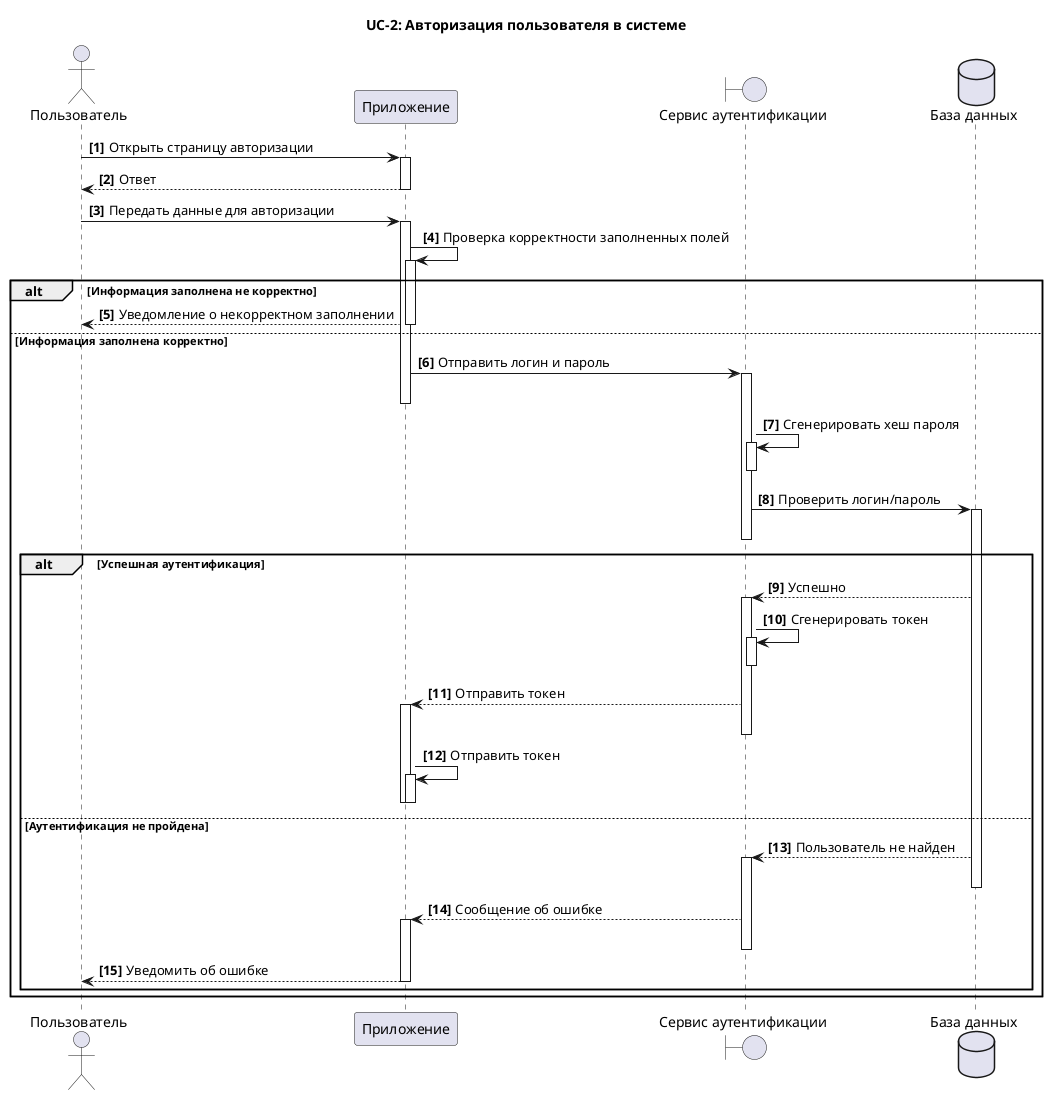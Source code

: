 @startuml
title UC-2: Авторизация пользователя в системе
actor "Пользователь" as U 
participant  "Приложение" as A 
boundary "Сервис аутентификации" as S
dataBase "База данных" as DB 
autonumber "<b>[0]"  

U->A++: Открыть страницу авторизации
return Ответ
U->A++: Передать данные для авторизации
A->A++: Проверка корректности заполненных полей
alt Информация заполнена не корректно
A-->U:Уведомление о некорректном заполнении
else  Информация заполнена корректно
A--
A->S++: Отправить логин и пароль
A--
S->S++: Сгенерировать хеш пароля
S--
S->DB++: Проверить логин/пароль
S--
alt Успешная аутентификация
DB-->S++: Успешно
S->S++: Сгенерировать токен
S--
S-->A++: Отправить токен
S--
A->A++: Отправить токен
A--
A--
else Аутентификация не пройдена
DB-->S++: Пользователь не найден
DB--
S-->A++:Сообщение об ошибке
S--
A-->U: Уведомить об ошибке 
A--
end
end
@enduml
